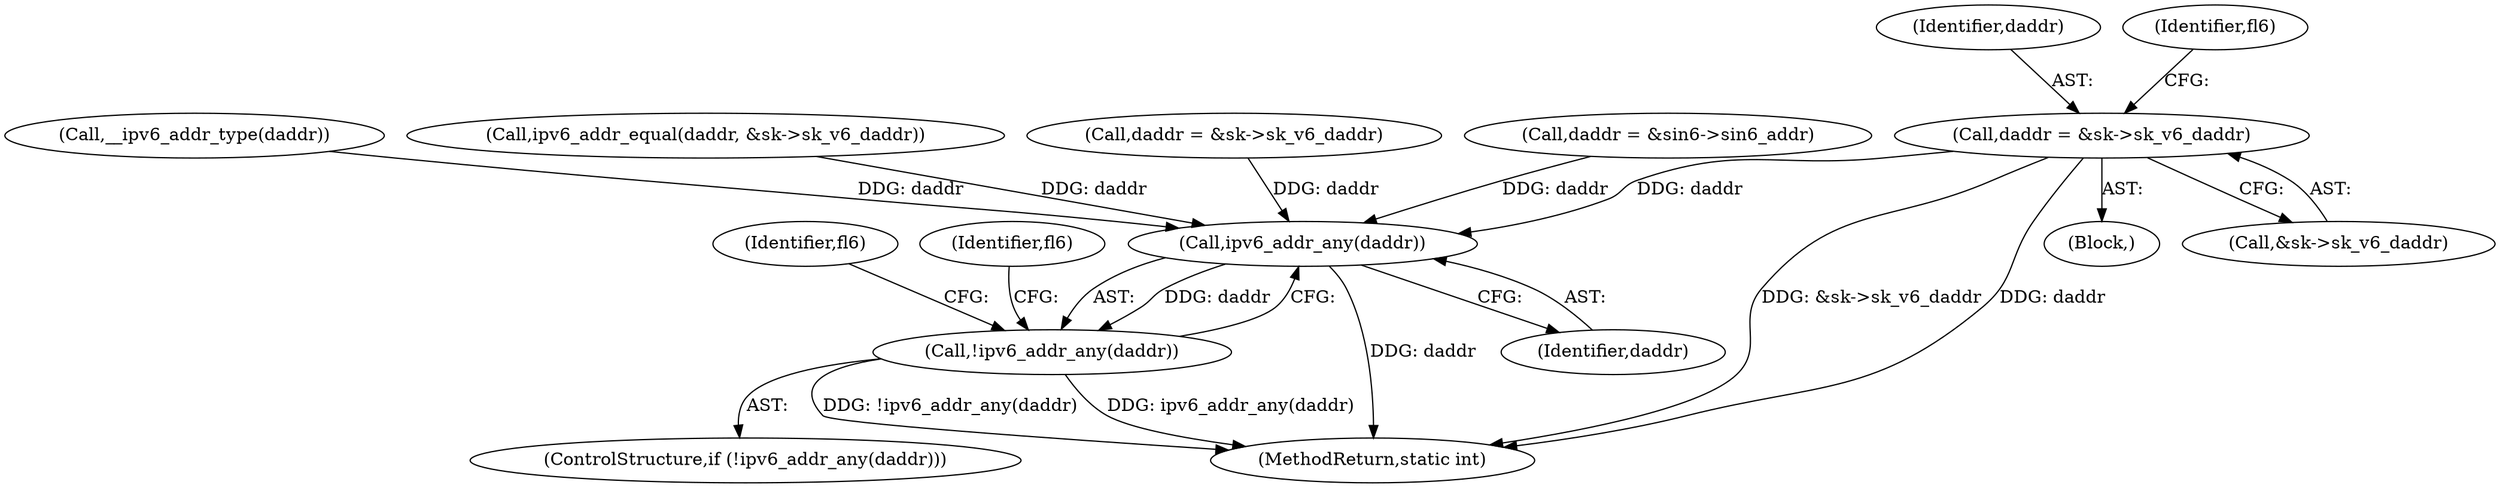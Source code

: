 digraph "0_linux_45f6fad84cc305103b28d73482b344d7f5b76f39_13@pointer" {
"1000349" [label="(Call,daddr = &sk->sk_v6_daddr)"];
"1000508" [label="(Call,ipv6_addr_any(daddr))"];
"1000507" [label="(Call,!ipv6_addr_any(daddr))"];
"1000508" [label="(Call,ipv6_addr_any(daddr))"];
"1000747" [label="(MethodReturn,static int)"];
"1000350" [label="(Identifier,daddr)"];
"1000324" [label="(Call,__ipv6_addr_type(daddr))"];
"1000512" [label="(Identifier,fl6)"];
"1000506" [label="(ControlStructure,if (!ipv6_addr_any(daddr)))"];
"1000357" [label="(Identifier,fl6)"];
"1000509" [label="(Identifier,daddr)"];
"1000301" [label="(Call,ipv6_addr_equal(daddr, &sk->sk_v6_daddr))"];
"1000349" [label="(Call,daddr = &sk->sk_v6_daddr)"];
"1000507" [label="(Call,!ipv6_addr_any(daddr))"];
"1000307" [label="(Call,daddr = &sk->sk_v6_daddr)"];
"1000334" [label="(Block,)"];
"1000254" [label="(Call,daddr = &sin6->sin6_addr)"];
"1000521" [label="(Identifier,fl6)"];
"1000351" [label="(Call,&sk->sk_v6_daddr)"];
"1000349" -> "1000334"  [label="AST: "];
"1000349" -> "1000351"  [label="CFG: "];
"1000350" -> "1000349"  [label="AST: "];
"1000351" -> "1000349"  [label="AST: "];
"1000357" -> "1000349"  [label="CFG: "];
"1000349" -> "1000747"  [label="DDG: &sk->sk_v6_daddr"];
"1000349" -> "1000747"  [label="DDG: daddr"];
"1000349" -> "1000508"  [label="DDG: daddr"];
"1000508" -> "1000507"  [label="AST: "];
"1000508" -> "1000509"  [label="CFG: "];
"1000509" -> "1000508"  [label="AST: "];
"1000507" -> "1000508"  [label="CFG: "];
"1000508" -> "1000747"  [label="DDG: daddr"];
"1000508" -> "1000507"  [label="DDG: daddr"];
"1000254" -> "1000508"  [label="DDG: daddr"];
"1000301" -> "1000508"  [label="DDG: daddr"];
"1000324" -> "1000508"  [label="DDG: daddr"];
"1000307" -> "1000508"  [label="DDG: daddr"];
"1000507" -> "1000506"  [label="AST: "];
"1000512" -> "1000507"  [label="CFG: "];
"1000521" -> "1000507"  [label="CFG: "];
"1000507" -> "1000747"  [label="DDG: !ipv6_addr_any(daddr)"];
"1000507" -> "1000747"  [label="DDG: ipv6_addr_any(daddr)"];
}
